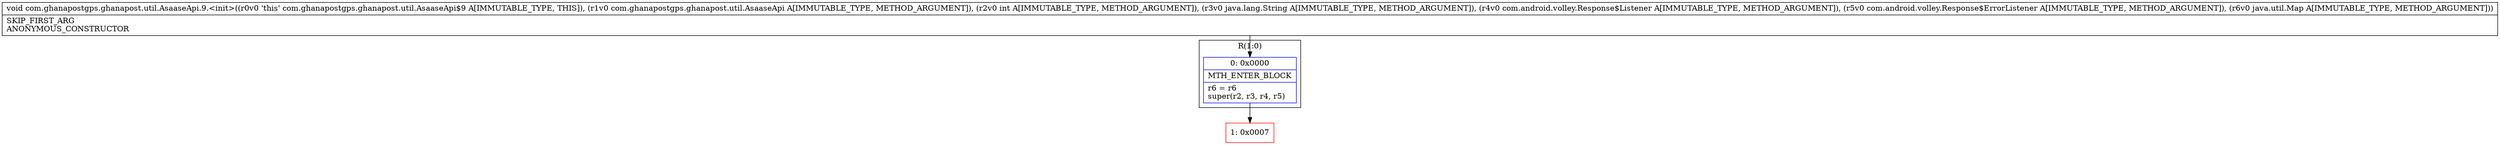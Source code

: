digraph "CFG forcom.ghanapostgps.ghanapost.util.AsaaseApi.9.\<init\>(Lcom\/ghanapostgps\/ghanapost\/util\/AsaaseApi;ILjava\/lang\/String;Lcom\/android\/volley\/Response$Listener;Lcom\/android\/volley\/Response$ErrorListener;Ljava\/util\/Map;)V" {
subgraph cluster_Region_2010689348 {
label = "R(1:0)";
node [shape=record,color=blue];
Node_0 [shape=record,label="{0\:\ 0x0000|MTH_ENTER_BLOCK\l|r6 = r6\lsuper(r2, r3, r4, r5)\l}"];
}
Node_1 [shape=record,color=red,label="{1\:\ 0x0007}"];
MethodNode[shape=record,label="{void com.ghanapostgps.ghanapost.util.AsaaseApi.9.\<init\>((r0v0 'this' com.ghanapostgps.ghanapost.util.AsaaseApi$9 A[IMMUTABLE_TYPE, THIS]), (r1v0 com.ghanapostgps.ghanapost.util.AsaaseApi A[IMMUTABLE_TYPE, METHOD_ARGUMENT]), (r2v0 int A[IMMUTABLE_TYPE, METHOD_ARGUMENT]), (r3v0 java.lang.String A[IMMUTABLE_TYPE, METHOD_ARGUMENT]), (r4v0 com.android.volley.Response$Listener A[IMMUTABLE_TYPE, METHOD_ARGUMENT]), (r5v0 com.android.volley.Response$ErrorListener A[IMMUTABLE_TYPE, METHOD_ARGUMENT]), (r6v0 java.util.Map A[IMMUTABLE_TYPE, METHOD_ARGUMENT]))  | SKIP_FIRST_ARG\lANONYMOUS_CONSTRUCTOR\l}"];
MethodNode -> Node_0;
Node_0 -> Node_1;
}

